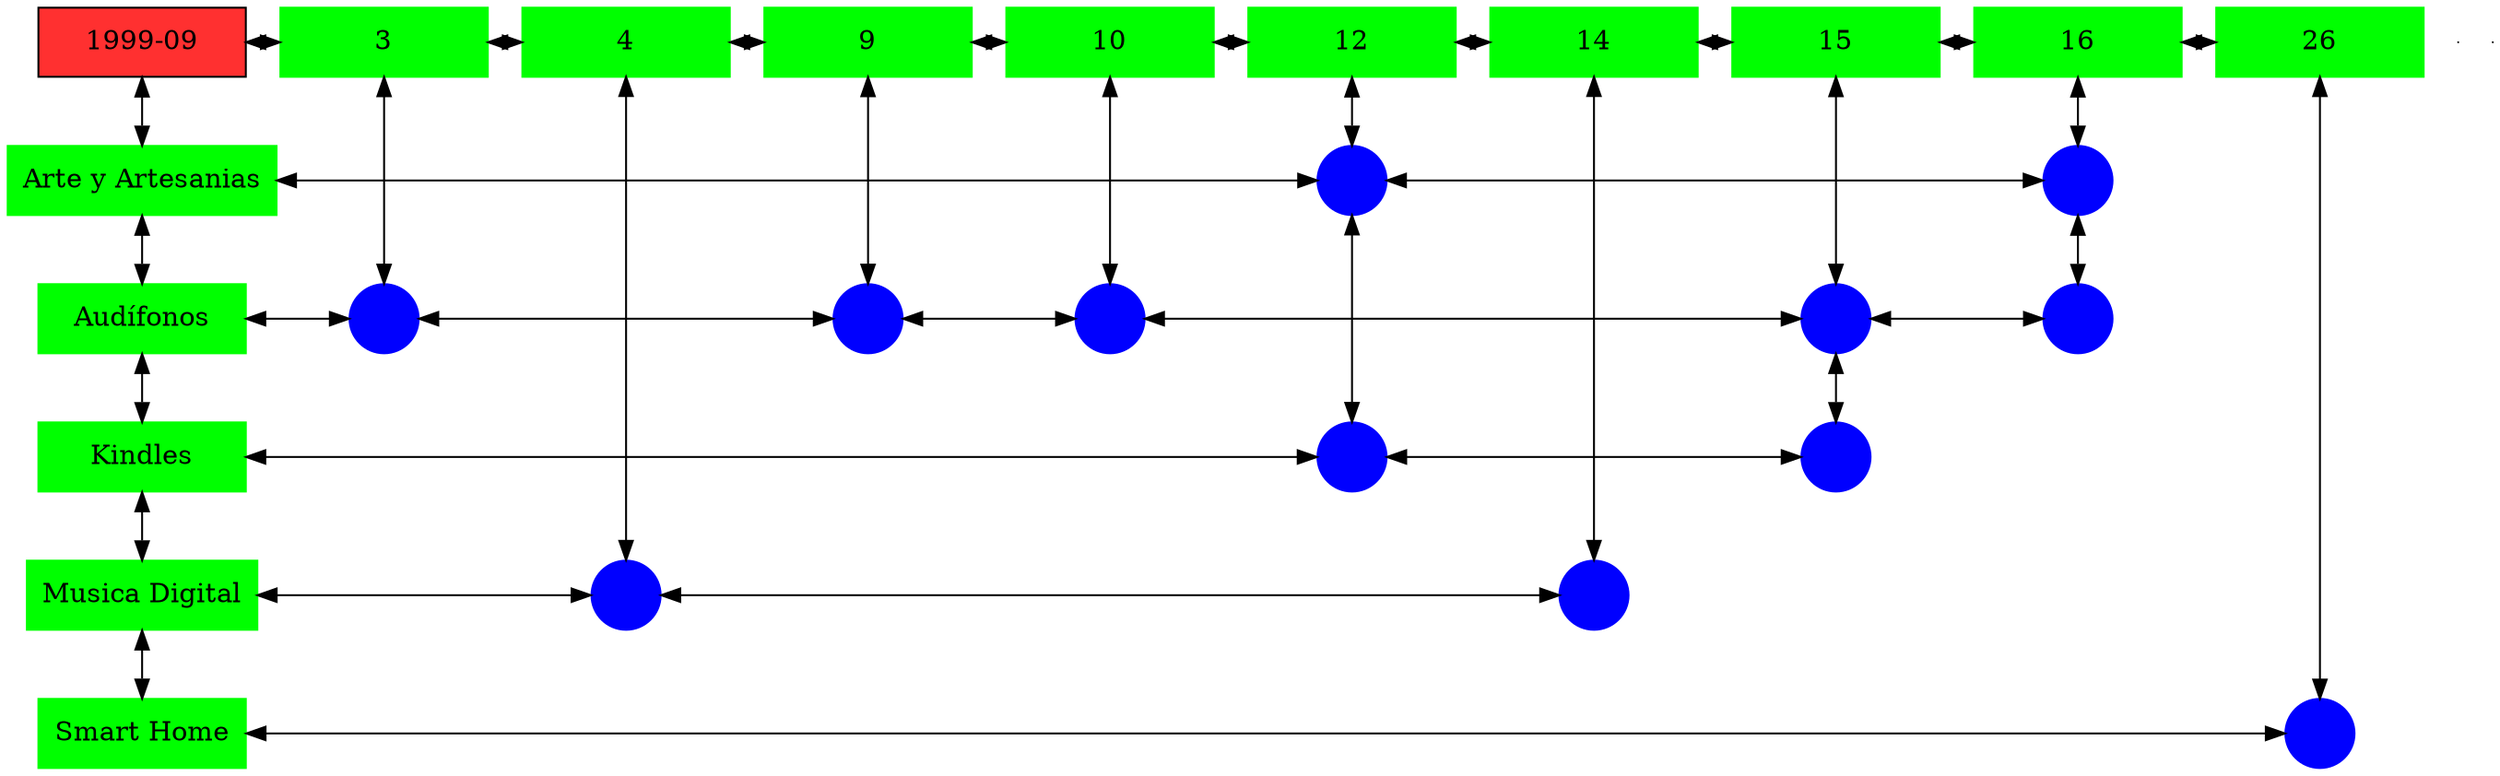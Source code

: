 digraph G{
node[shape="box"];
nodeMt[ label = "1999-09", width = 1.5, style = filled, fillcolor = firebrick1, group = 1 ];
e0[ shape = point, width = 0 ];
e1[ shape = point, width = 0 ];
node0xc001ecb400[label="3",color=green,style =filled,width = 1.5 group=3];
nodeMt->node0xc001ecb400[dir="both"];
{rank=same;nodeMt;node0xc001ecb400;}
node0xc0020b1ea0[label="4",color=green,style =filled,width = 1.5 group=4];
node0xc001ecb400->node0xc0020b1ea0[dir="both"];
{rank=same;node0xc001ecb400;node0xc0020b1ea0;}
node0xc00225d810[label="9",color=green,style =filled,width = 1.5 group=9];
node0xc0020b1ea0->node0xc00225d810[dir="both"];
{rank=same;node0xc0020b1ea0;node0xc00225d810;}
node0xc002103400[label="10",color=green,style =filled,width = 1.5 group=10];
node0xc00225d810->node0xc002103400[dir="both"];
{rank=same;node0xc00225d810;node0xc002103400;}
node0xc0021db720[label="12",color=green,style =filled,width = 1.5 group=12];
node0xc002103400->node0xc0021db720[dir="both"];
{rank=same;node0xc002103400;node0xc0021db720;}
node0xc00200ea50[label="14",color=green,style =filled,width = 1.5 group=14];
node0xc0021db720->node0xc00200ea50[dir="both"];
{rank=same;node0xc0021db720;node0xc00200ea50;}
node0xc001e6e690[label="15",color=green,style =filled,width = 1.5 group=15];
node0xc00200ea50->node0xc001e6e690[dir="both"];
{rank=same;node0xc00200ea50;node0xc001e6e690;}
node0xc001f119f0[label="16",color=green,style =filled,width = 1.5 group=16];
node0xc001e6e690->node0xc001f119f0[dir="both"];
{rank=same;node0xc001e6e690;node0xc001f119f0;}
node0xc00202fbd0[label="26",color=green,style =filled,width = 1.5 group=26];
node0xc001f119f0->node0xc00202fbd0[dir="both"];
{rank=same;node0xc001f119f0;node0xc00202fbd0;}
node0xc001f119a0[label="Arte y Artesanias",color=green,style =filled width = 1.5 group=1];
node0xc0021d7980[label="",color=blue,style =filled, width = 0.5 group=12 shape=circle];
node0xc001f119a0->node0xc0021d7980[dir="both"];
{rank=same;node0xc001f119a0;node0xc0021d7980;}
node0xc001f12c80[label="",color=blue,style =filled, width = 0.5 group=16 shape=circle];
node0xc0021d7980->node0xc001f12c80[dir="both"];
{rank=same;node0xc001f12c80;node0xc0021d7980;}
node0xc001ecb3b0[label="Audífonos",color=green,style =filled width = 1.5 group=1];
node0xc002259400[label="",color=blue,style =filled, width = 0.5 group=3 shape=circle];
node0xc001ecb3b0->node0xc002259400[dir="both"];
{rank=same;node0xc001ecb3b0;node0xc002259400;}
node0xc002259980[label="",color=blue,style =filled, width = 0.5 group=9 shape=circle];
node0xc002259400->node0xc002259980[dir="both"];
{rank=same;node0xc002259980;node0xc002259400;}
node0xc0020ff880[label="",color=blue,style =filled, width = 0.5 group=10 shape=circle];
node0xc002259980->node0xc0020ff880[dir="both"];
{rank=same;node0xc0020ff880;node0xc002259980;}
node0xc0021c3f00[label="",color=blue,style =filled, width = 0.5 group=15 shape=circle];
node0xc0020ff880->node0xc0021c3f00[dir="both"];
{rank=same;node0xc0021c3f00;node0xc0020ff880;}
node0xc0020ea400[label="",color=blue,style =filled, width = 0.5 group=16 shape=circle];
node0xc0021c3f00->node0xc0020ea400[dir="both"];
{rank=same;node0xc0020ea400;node0xc0021c3f00;}
node0xc001e6e640[label="Kindles",color=green,style =filled width = 1.5 group=1];
node0xc002246b80[label="",color=blue,style =filled, width = 0.5 group=12 shape=circle];
node0xc001e6e640->node0xc002246b80[dir="both"];
{rank=same;node0xc001e6e640;node0xc002246b80;}
node0xc001e5db00[label="",color=blue,style =filled, width = 0.5 group=15 shape=circle];
node0xc002246b80->node0xc001e5db00[dir="both"];
{rank=same;node0xc001e5db00;node0xc002246b80;}
node0xc00200ea00[label="Musica Digital",color=green,style =filled width = 1.5 group=1];
node0xc0020bc380[label="",color=blue,style =filled, width = 0.5 group=4 shape=circle];
node0xc00200ea00->node0xc0020bc380[dir="both"];
{rank=same;node0xc00200ea00;node0xc0020bc380;}
node0xc00200ce80[label="",color=blue,style =filled, width = 0.5 group=14 shape=circle];
node0xc0020bc380->node0xc00200ce80[dir="both"];
{rank=same;node0xc00200ce80;node0xc0020bc380;}
node0xc00202fb80[label="Smart Home",color=green,style =filled width = 1.5 group=1];
node0xc002038b00[label="",color=blue,style =filled, width = 0.5 group=26 shape=circle];
node0xc00202fb80->node0xc002038b00[dir="both"];
{rank=same;node0xc00202fb80;node0xc002038b00;}
node0xc001ecb400->node0xc002259400[dir="both"];
node0xc0020b1ea0->node0xc0020bc380[dir="both"];
node0xc00225d810->node0xc002259980[dir="both"];
node0xc002103400->node0xc0020ff880[dir="both"];
node0xc0021db720->node0xc0021d7980[dir="both"];
node0xc0021d7980->node0xc002246b80[dir="both"];
node0xc00200ea50->node0xc00200ce80[dir="both"];
node0xc001e6e690->node0xc0021c3f00[dir="both"];
node0xc0021c3f00->node0xc001e5db00[dir="both"];
node0xc001f119f0->node0xc001f12c80[dir="both"];
node0xc001f12c80->node0xc0020ea400[dir="both"];
node0xc00202fbd0->node0xc002038b00[dir="both"];
nodeMt->node0xc001f119a0[dir="both"];
node0xc001f119a0->node0xc001ecb3b0[dir="both"];
node0xc001ecb3b0->node0xc001e6e640[dir="both"];
node0xc001e6e640->node0xc00200ea00[dir="both"];
node0xc00200ea00->node0xc00202fb80[dir="both"];
}
